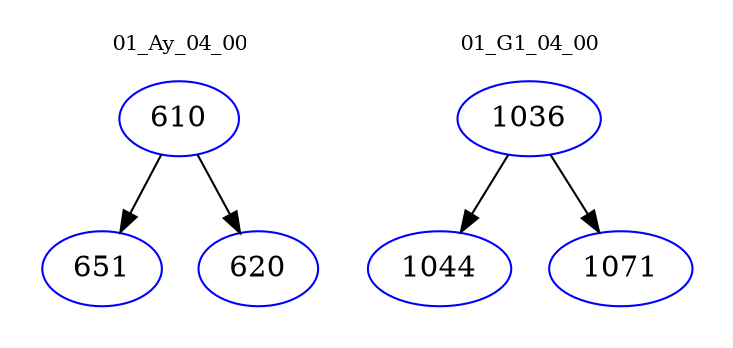 digraph{
subgraph cluster_0 {
color = white
label = "01_Ay_04_00";
fontsize=10;
T0_610 [label="610", color="blue"]
T0_610 -> T0_651 [color="black"]
T0_651 [label="651", color="blue"]
T0_610 -> T0_620 [color="black"]
T0_620 [label="620", color="blue"]
}
subgraph cluster_1 {
color = white
label = "01_G1_04_00";
fontsize=10;
T1_1036 [label="1036", color="blue"]
T1_1036 -> T1_1044 [color="black"]
T1_1044 [label="1044", color="blue"]
T1_1036 -> T1_1071 [color="black"]
T1_1071 [label="1071", color="blue"]
}
}
